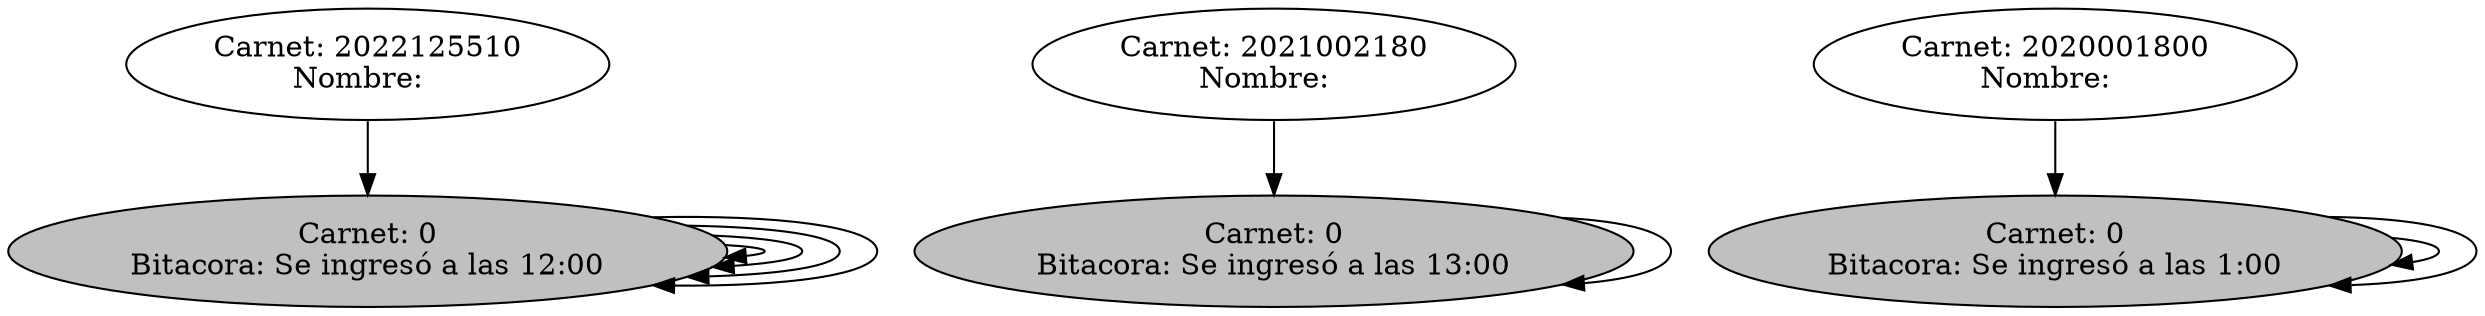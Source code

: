 digraph ListaDePilas {
	cabecera_2022125510 [label="Carnet: 2022125510\nNombre:  "]
	pila_2022125510_0 [label="Carnet: 0\nBitacora: Se ingresó a las 7:00", style=filled, fillcolor=gray]
	pila_2022125510_0 [label="Carnet: 0\nBitacora: Se ingresó a las 23:00", style=filled, fillcolor=gray]
	pila_2022125510_0 -> pila_2022125510_0
	pila_2022125510_0 [label="Carnet: 0\nBitacora: Se ingresó a las 23:00", style=filled, fillcolor=gray]
	pila_2022125510_0 -> pila_2022125510_0
	pila_2022125510_0 [label="Carnet: 0\nBitacora: Se ingresó a las 11:00", style=filled, fillcolor=gray]
	pila_2022125510_0 -> pila_2022125510_0
	pila_2022125510_0 [label="Carnet: 0\nBitacora: Se ingresó a las 12:00"]
	pila_2022125510_0 -> pila_2022125510_0
	cabecera_2022125510 -> pila_2022125510_0
	cabecera_2021002180 [label="Carnet: 2021002180\nNombre:  "]
	pila_2021002180_0 [label="Carnet: 0\nBitacora: Se ingresó a las 8:00", style=filled, fillcolor=gray]
	pila_2021002180_0 [label="Carnet: 0\nBitacora: Se ingresó a las 13:00"]
	pila_2021002180_0 -> pila_2021002180_0
	cabecera_2021002180 -> pila_2021002180_0
	cabecera_2020001800 [label="Carnet: 2020001800\nNombre:  "]
	pila_2020001800_0 [label="Carnet: 0\nBitacora: Se ingresó a las 18:00", style=filled, fillcolor=gray]
	pila_2020001800_0 [label="Carnet: 0\nBitacora: Se ingresó a las 22:00", style=filled, fillcolor=gray]
	pila_2020001800_0 -> pila_2020001800_0
	pila_2020001800_0 [label="Carnet: 0\nBitacora: Se ingresó a las 1:00"]
	pila_2020001800_0 -> pila_2020001800_0
	cabecera_2020001800 -> pila_2020001800_0
}
